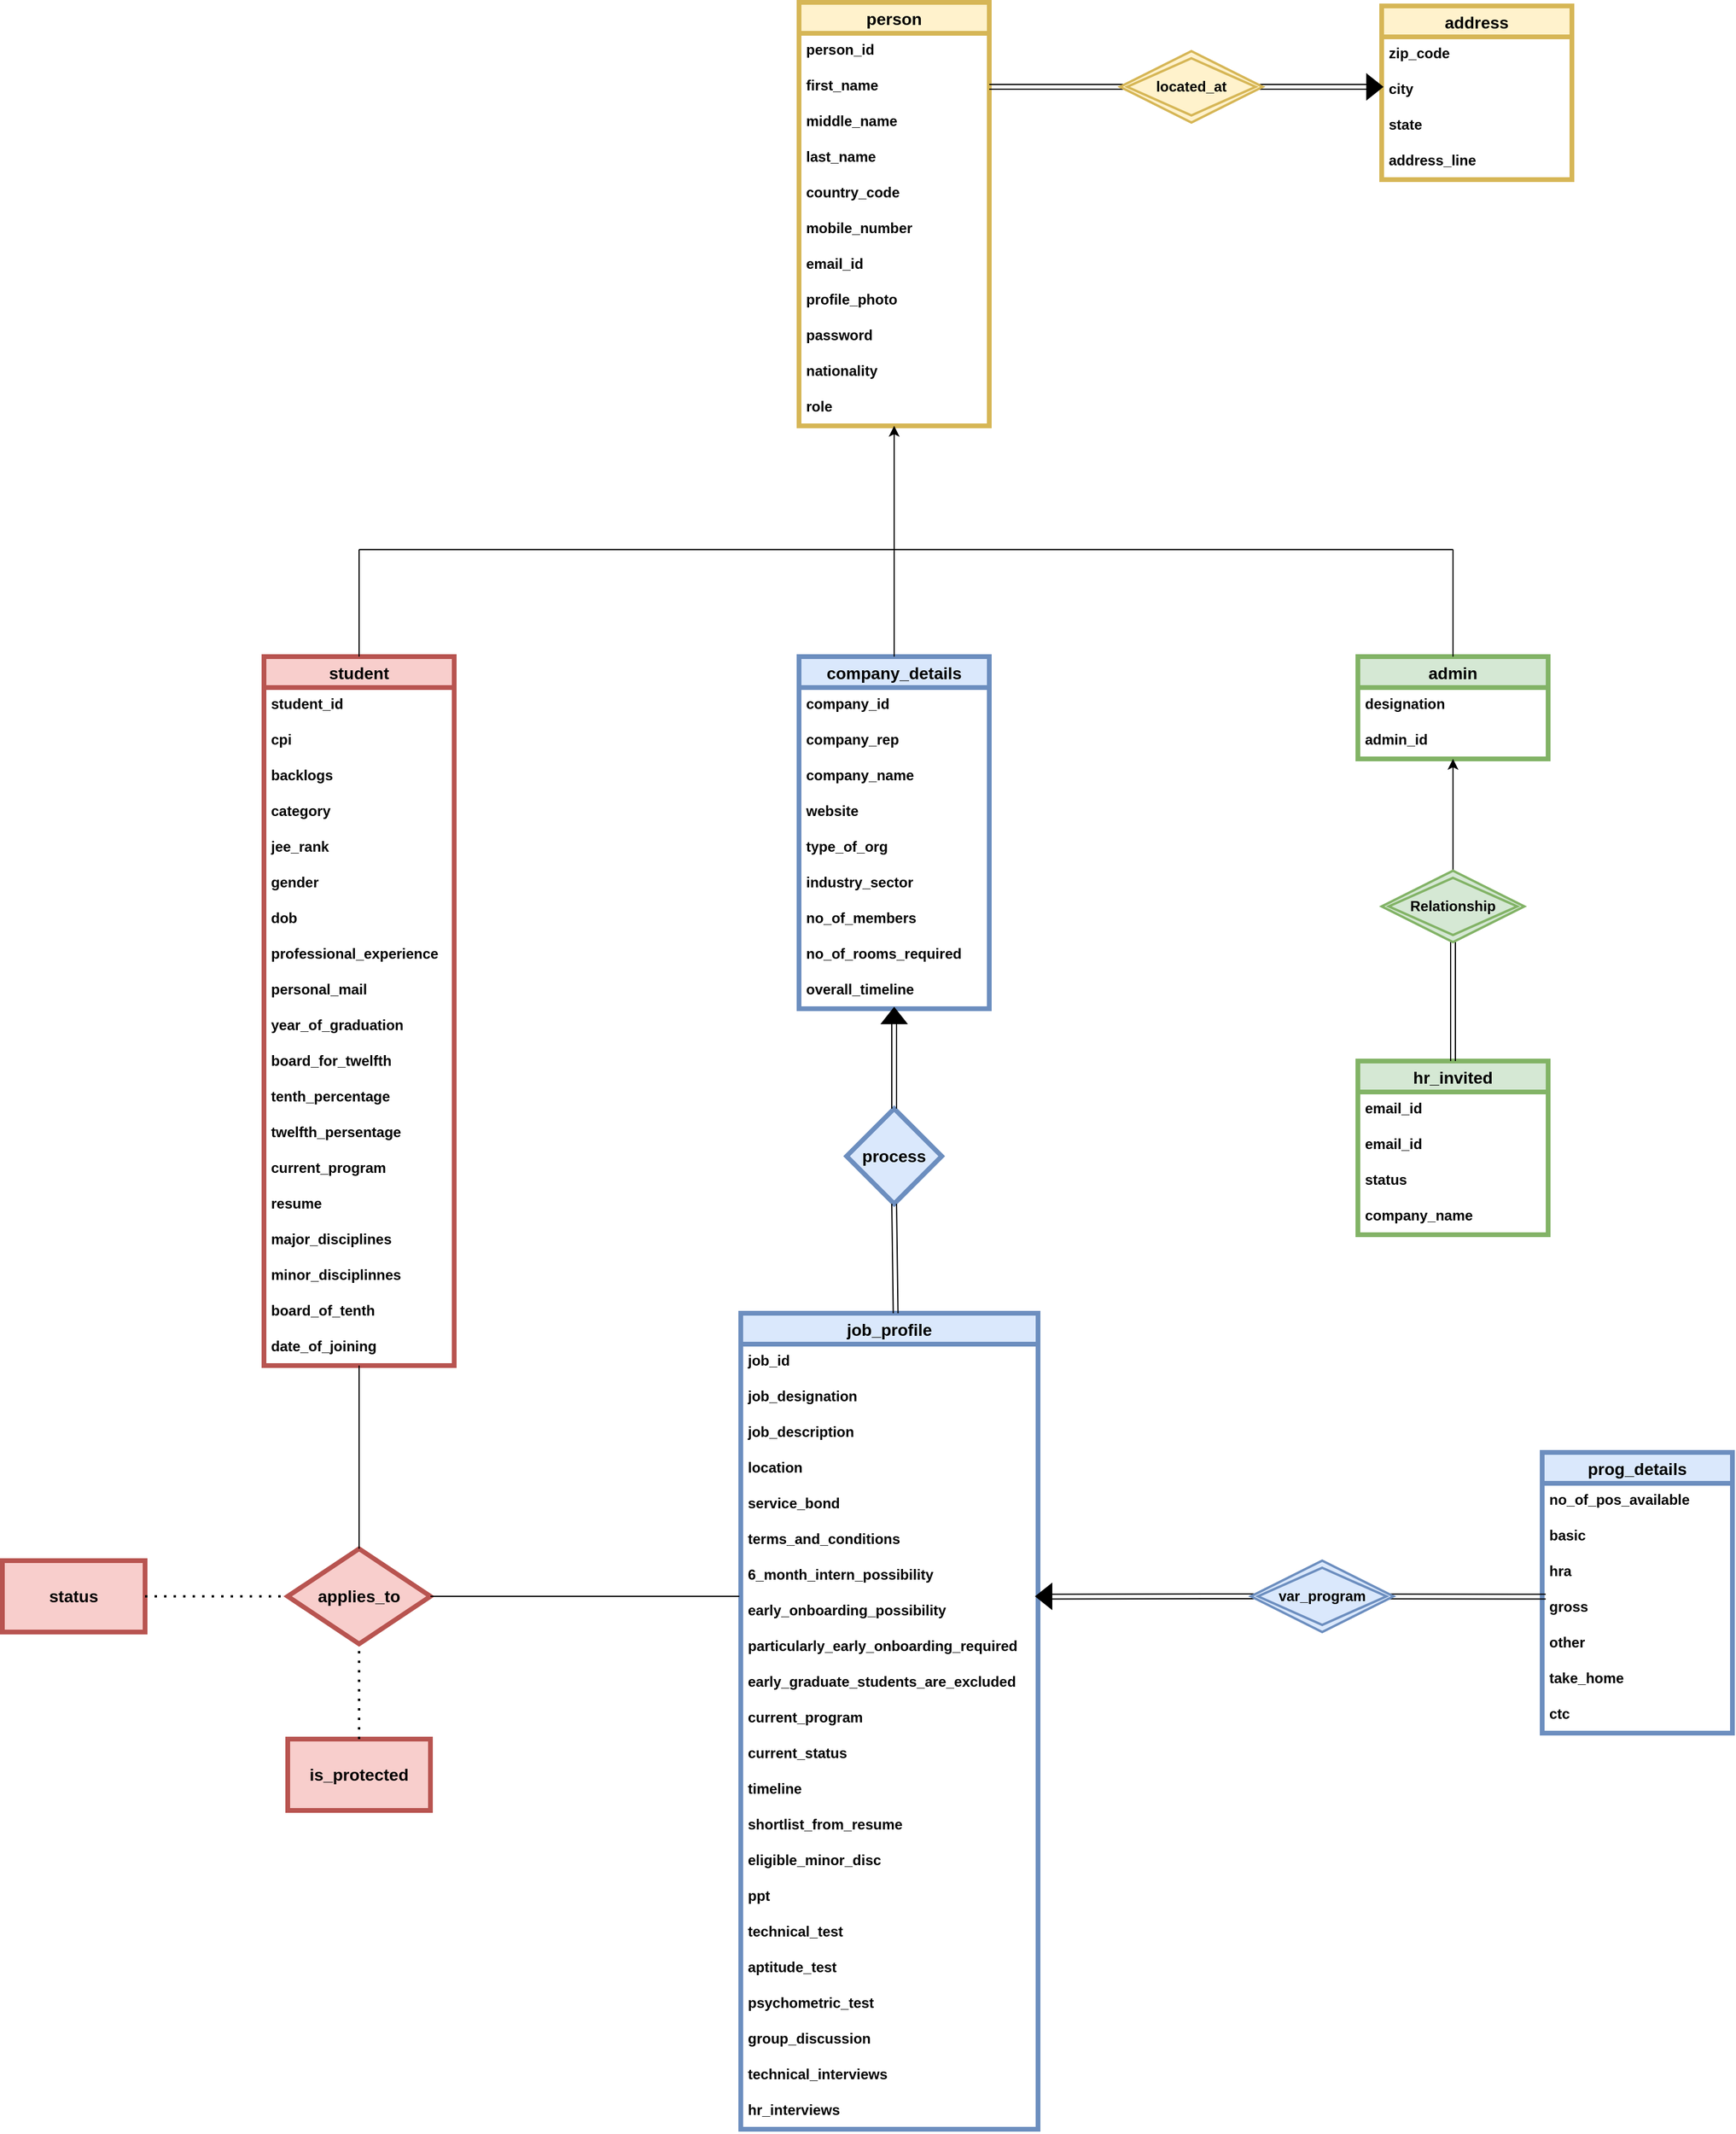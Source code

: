 <mxfile version="20.8.13" type="github">
  <diagram name="Page-1" id="ErMQx3ynQLDzi9Iqxh45">
    <mxGraphModel dx="1050" dy="541" grid="1" gridSize="10" guides="1" tooltips="1" connect="1" arrows="1" fold="1" page="1" pageScale="1" pageWidth="1700" pageHeight="1100" background="#ffffff" math="0" shadow="0">
      <root>
        <mxCell id="0" />
        <mxCell id="1" parent="0" />
        <mxCell id="yVTUAOqbUdBhxPRr4Zg2-1" value="person" style="swimlane;fontStyle=1;childLayout=stackLayout;horizontal=1;startSize=26;horizontalStack=0;resizeParent=1;resizeParentMax=0;resizeLast=0;collapsible=1;marginBottom=0;align=center;fontSize=14;fillColor=#fff2cc;strokeColor=#d6b656;strokeWidth=4;" parent="1" vertex="1">
          <mxGeometry x="700" y="60" width="160" height="356" as="geometry" />
        </mxCell>
        <mxCell id="yVTUAOqbUdBhxPRr4Zg2-3" value="person_id" style="text;strokeColor=none;fillColor=none;spacingLeft=4;spacingRight=4;overflow=hidden;rotatable=0;points=[[0,0.5],[1,0.5]];portConstraint=eastwest;fontSize=12;fontStyle=1" parent="yVTUAOqbUdBhxPRr4Zg2-1" vertex="1">
          <mxGeometry y="26" width="160" height="30" as="geometry" />
        </mxCell>
        <mxCell id="yVTUAOqbUdBhxPRr4Zg2-4" value="first_name" style="text;strokeColor=none;fillColor=none;spacingLeft=4;spacingRight=4;overflow=hidden;rotatable=0;points=[[0,0.5],[1,0.5]];portConstraint=eastwest;fontSize=12;strokeWidth=1;fontStyle=1" parent="yVTUAOqbUdBhxPRr4Zg2-1" vertex="1">
          <mxGeometry y="56" width="160" height="30" as="geometry" />
        </mxCell>
        <mxCell id="yVTUAOqbUdBhxPRr4Zg2-7" value="middle_name&#xa;" style="text;strokeColor=none;fillColor=none;spacingLeft=4;spacingRight=4;overflow=hidden;rotatable=0;points=[[0,0.5],[1,0.5]];portConstraint=eastwest;fontSize=12;strokeWidth=1;fontStyle=1" parent="yVTUAOqbUdBhxPRr4Zg2-1" vertex="1">
          <mxGeometry y="86" width="160" height="30" as="geometry" />
        </mxCell>
        <mxCell id="yVTUAOqbUdBhxPRr4Zg2-8" value="last_name" style="text;strokeColor=none;fillColor=none;spacingLeft=4;spacingRight=4;overflow=hidden;rotatable=0;points=[[0,0.5],[1,0.5]];portConstraint=eastwest;fontSize=12;strokeWidth=1;fontStyle=1" parent="yVTUAOqbUdBhxPRr4Zg2-1" vertex="1">
          <mxGeometry y="116" width="160" height="30" as="geometry" />
        </mxCell>
        <mxCell id="yVTUAOqbUdBhxPRr4Zg2-9" value="country_code" style="text;strokeColor=none;fillColor=none;spacingLeft=4;spacingRight=4;overflow=hidden;rotatable=0;points=[[0,0.5],[1,0.5]];portConstraint=eastwest;fontSize=12;strokeWidth=1;fontStyle=1" parent="yVTUAOqbUdBhxPRr4Zg2-1" vertex="1">
          <mxGeometry y="146" width="160" height="30" as="geometry" />
        </mxCell>
        <mxCell id="yVTUAOqbUdBhxPRr4Zg2-10" value="mobile_number" style="text;strokeColor=none;fillColor=none;spacingLeft=4;spacingRight=4;overflow=hidden;rotatable=0;points=[[0,0.5],[1,0.5]];portConstraint=eastwest;fontSize=12;strokeWidth=1;fontStyle=1" parent="yVTUAOqbUdBhxPRr4Zg2-1" vertex="1">
          <mxGeometry y="176" width="160" height="30" as="geometry" />
        </mxCell>
        <mxCell id="yVTUAOqbUdBhxPRr4Zg2-11" value="email_id" style="text;strokeColor=none;fillColor=none;spacingLeft=4;spacingRight=4;overflow=hidden;rotatable=0;points=[[0,0.5],[1,0.5]];portConstraint=eastwest;fontSize=12;strokeWidth=1;fontStyle=1" parent="yVTUAOqbUdBhxPRr4Zg2-1" vertex="1">
          <mxGeometry y="206" width="160" height="30" as="geometry" />
        </mxCell>
        <mxCell id="yVTUAOqbUdBhxPRr4Zg2-12" value="profile_photo" style="text;strokeColor=none;fillColor=none;spacingLeft=4;spacingRight=4;overflow=hidden;rotatable=0;points=[[0,0.5],[1,0.5]];portConstraint=eastwest;fontSize=12;strokeWidth=1;fontStyle=1" parent="yVTUAOqbUdBhxPRr4Zg2-1" vertex="1">
          <mxGeometry y="236" width="160" height="30" as="geometry" />
        </mxCell>
        <mxCell id="yVTUAOqbUdBhxPRr4Zg2-14" value="password" style="text;strokeColor=none;fillColor=none;spacingLeft=4;spacingRight=4;overflow=hidden;rotatable=0;points=[[0,0.5],[1,0.5]];portConstraint=eastwest;fontSize=12;strokeWidth=1;fontStyle=1" parent="yVTUAOqbUdBhxPRr4Zg2-1" vertex="1">
          <mxGeometry y="266" width="160" height="30" as="geometry" />
        </mxCell>
        <mxCell id="yVTUAOqbUdBhxPRr4Zg2-15" value="nationality" style="text;strokeColor=none;fillColor=none;spacingLeft=4;spacingRight=4;overflow=hidden;rotatable=0;points=[[0,0.5],[1,0.5]];portConstraint=eastwest;fontSize=12;strokeWidth=1;fontStyle=1" parent="yVTUAOqbUdBhxPRr4Zg2-1" vertex="1">
          <mxGeometry y="296" width="160" height="30" as="geometry" />
        </mxCell>
        <mxCell id="yVTUAOqbUdBhxPRr4Zg2-117" value="role" style="text;strokeColor=none;fillColor=none;spacingLeft=4;spacingRight=4;overflow=hidden;rotatable=0;points=[[0,0.5],[1,0.5]];portConstraint=eastwest;fontSize=12;strokeWidth=1;fontStyle=1" parent="yVTUAOqbUdBhxPRr4Zg2-1" vertex="1">
          <mxGeometry y="326" width="160" height="30" as="geometry" />
        </mxCell>
        <mxCell id="yVTUAOqbUdBhxPRr4Zg2-18" value="address" style="swimlane;fontStyle=1;childLayout=stackLayout;horizontal=1;startSize=26;horizontalStack=0;resizeParent=1;resizeParentMax=0;resizeLast=0;collapsible=1;marginBottom=0;align=center;fontSize=14;strokeWidth=4;fillColor=#fff2cc;strokeColor=#d6b656;" parent="1" vertex="1">
          <mxGeometry x="1190" y="63" width="160" height="146" as="geometry" />
        </mxCell>
        <mxCell id="yVTUAOqbUdBhxPRr4Zg2-19" value="zip_code" style="text;strokeColor=none;fillColor=none;spacingLeft=4;spacingRight=4;overflow=hidden;rotatable=0;points=[[0,0.5],[1,0.5]];portConstraint=eastwest;fontSize=12;fontStyle=1" parent="yVTUAOqbUdBhxPRr4Zg2-18" vertex="1">
          <mxGeometry y="26" width="160" height="30" as="geometry" />
        </mxCell>
        <mxCell id="yVTUAOqbUdBhxPRr4Zg2-20" value="city" style="text;strokeColor=none;fillColor=none;spacingLeft=4;spacingRight=4;overflow=hidden;rotatable=0;points=[[0,0.5],[1,0.5]];portConstraint=eastwest;fontSize=12;fontStyle=1" parent="yVTUAOqbUdBhxPRr4Zg2-18" vertex="1">
          <mxGeometry y="56" width="160" height="30" as="geometry" />
        </mxCell>
        <mxCell id="yVTUAOqbUdBhxPRr4Zg2-21" value="state " style="text;strokeColor=none;fillColor=none;spacingLeft=4;spacingRight=4;overflow=hidden;rotatable=0;points=[[0,0.5],[1,0.5]];portConstraint=eastwest;fontSize=12;fontStyle=1" parent="yVTUAOqbUdBhxPRr4Zg2-18" vertex="1">
          <mxGeometry y="86" width="160" height="30" as="geometry" />
        </mxCell>
        <mxCell id="yVTUAOqbUdBhxPRr4Zg2-22" value="address_line" style="text;strokeColor=none;fillColor=none;spacingLeft=4;spacingRight=4;overflow=hidden;rotatable=0;points=[[0,0.5],[1,0.5]];portConstraint=eastwest;fontSize=12;fontStyle=1" parent="yVTUAOqbUdBhxPRr4Zg2-18" vertex="1">
          <mxGeometry y="116" width="160" height="30" as="geometry" />
        </mxCell>
        <mxCell id="yVTUAOqbUdBhxPRr4Zg2-23" value="student" style="swimlane;fontStyle=1;childLayout=stackLayout;horizontal=1;startSize=26;horizontalStack=0;resizeParent=1;resizeParentMax=0;resizeLast=0;collapsible=1;marginBottom=0;align=center;fontSize=14;strokeWidth=4;fillColor=#f8cecc;strokeColor=#b85450;" parent="1" vertex="1">
          <mxGeometry x="250" y="610" width="160" height="596" as="geometry" />
        </mxCell>
        <mxCell id="yVTUAOqbUdBhxPRr4Zg2-24" value="student_id" style="text;strokeColor=none;fillColor=none;spacingLeft=4;spacingRight=4;overflow=hidden;rotatable=0;points=[[0,0.5],[1,0.5]];portConstraint=eastwest;fontSize=12;fontStyle=1" parent="yVTUAOqbUdBhxPRr4Zg2-23" vertex="1">
          <mxGeometry y="26" width="160" height="30" as="geometry" />
        </mxCell>
        <mxCell id="yVTUAOqbUdBhxPRr4Zg2-116" value="cpi" style="text;strokeColor=none;fillColor=none;spacingLeft=4;spacingRight=4;overflow=hidden;rotatable=0;points=[[0,0.5],[1,0.5]];portConstraint=eastwest;fontSize=12;fontStyle=1" parent="yVTUAOqbUdBhxPRr4Zg2-23" vertex="1">
          <mxGeometry y="56" width="160" height="30" as="geometry" />
        </mxCell>
        <mxCell id="yVTUAOqbUdBhxPRr4Zg2-25" value="backlogs" style="text;strokeColor=none;fillColor=none;spacingLeft=4;spacingRight=4;overflow=hidden;rotatable=0;points=[[0,0.5],[1,0.5]];portConstraint=eastwest;fontSize=12;fontStyle=1" parent="yVTUAOqbUdBhxPRr4Zg2-23" vertex="1">
          <mxGeometry y="86" width="160" height="30" as="geometry" />
        </mxCell>
        <mxCell id="yVTUAOqbUdBhxPRr4Zg2-26" value="category" style="text;strokeColor=none;fillColor=none;spacingLeft=4;spacingRight=4;overflow=hidden;rotatable=0;points=[[0,0.5],[1,0.5]];portConstraint=eastwest;fontSize=12;fontStyle=1" parent="yVTUAOqbUdBhxPRr4Zg2-23" vertex="1">
          <mxGeometry y="116" width="160" height="30" as="geometry" />
        </mxCell>
        <mxCell id="yVTUAOqbUdBhxPRr4Zg2-27" value="jee_rank" style="text;strokeColor=none;fillColor=none;spacingLeft=4;spacingRight=4;overflow=hidden;rotatable=0;points=[[0,0.5],[1,0.5]];portConstraint=eastwest;fontSize=12;fontStyle=1" parent="yVTUAOqbUdBhxPRr4Zg2-23" vertex="1">
          <mxGeometry y="146" width="160" height="30" as="geometry" />
        </mxCell>
        <mxCell id="yVTUAOqbUdBhxPRr4Zg2-28" value="gender" style="text;strokeColor=none;fillColor=none;spacingLeft=4;spacingRight=4;overflow=hidden;rotatable=0;points=[[0,0.5],[1,0.5]];portConstraint=eastwest;fontSize=12;fontStyle=1" parent="yVTUAOqbUdBhxPRr4Zg2-23" vertex="1">
          <mxGeometry y="176" width="160" height="30" as="geometry" />
        </mxCell>
        <mxCell id="yVTUAOqbUdBhxPRr4Zg2-29" value="dob" style="text;strokeColor=none;fillColor=none;spacingLeft=4;spacingRight=4;overflow=hidden;rotatable=0;points=[[0,0.5],[1,0.5]];portConstraint=eastwest;fontSize=12;fontStyle=1" parent="yVTUAOqbUdBhxPRr4Zg2-23" vertex="1">
          <mxGeometry y="206" width="160" height="30" as="geometry" />
        </mxCell>
        <mxCell id="yVTUAOqbUdBhxPRr4Zg2-30" value="professional_experience " style="text;strokeColor=none;fillColor=none;spacingLeft=4;spacingRight=4;overflow=hidden;rotatable=0;points=[[0,0.5],[1,0.5]];portConstraint=eastwest;fontSize=12;fontStyle=1" parent="yVTUAOqbUdBhxPRr4Zg2-23" vertex="1">
          <mxGeometry y="236" width="160" height="30" as="geometry" />
        </mxCell>
        <mxCell id="yVTUAOqbUdBhxPRr4Zg2-31" value="personal_mail" style="text;strokeColor=none;fillColor=none;spacingLeft=4;spacingRight=4;overflow=hidden;rotatable=0;points=[[0,0.5],[1,0.5]];portConstraint=eastwest;fontSize=12;fontStyle=1" parent="yVTUAOqbUdBhxPRr4Zg2-23" vertex="1">
          <mxGeometry y="266" width="160" height="30" as="geometry" />
        </mxCell>
        <mxCell id="yVTUAOqbUdBhxPRr4Zg2-32" value="year_of_graduation" style="text;strokeColor=none;fillColor=none;spacingLeft=4;spacingRight=4;overflow=hidden;rotatable=0;points=[[0,0.5],[1,0.5]];portConstraint=eastwest;fontSize=12;fontStyle=1" parent="yVTUAOqbUdBhxPRr4Zg2-23" vertex="1">
          <mxGeometry y="296" width="160" height="30" as="geometry" />
        </mxCell>
        <mxCell id="yVTUAOqbUdBhxPRr4Zg2-33" value="board_for_twelfth" style="text;strokeColor=none;fillColor=none;spacingLeft=4;spacingRight=4;overflow=hidden;rotatable=0;points=[[0,0.5],[1,0.5]];portConstraint=eastwest;fontSize=12;fontStyle=1" parent="yVTUAOqbUdBhxPRr4Zg2-23" vertex="1">
          <mxGeometry y="326" width="160" height="30" as="geometry" />
        </mxCell>
        <mxCell id="yVTUAOqbUdBhxPRr4Zg2-34" value="tenth_percentage" style="text;strokeColor=none;fillColor=none;spacingLeft=4;spacingRight=4;overflow=hidden;rotatable=0;points=[[0,0.5],[1,0.5]];portConstraint=eastwest;fontSize=12;fontStyle=1" parent="yVTUAOqbUdBhxPRr4Zg2-23" vertex="1">
          <mxGeometry y="356" width="160" height="30" as="geometry" />
        </mxCell>
        <mxCell id="yVTUAOqbUdBhxPRr4Zg2-35" value="twelfth_persentage" style="text;strokeColor=none;fillColor=none;spacingLeft=4;spacingRight=4;overflow=hidden;rotatable=0;points=[[0,0.5],[1,0.5]];portConstraint=eastwest;fontSize=12;fontStyle=1" parent="yVTUAOqbUdBhxPRr4Zg2-23" vertex="1">
          <mxGeometry y="386" width="160" height="30" as="geometry" />
        </mxCell>
        <mxCell id="yVTUAOqbUdBhxPRr4Zg2-36" value="current_program" style="text;strokeColor=none;fillColor=none;spacingLeft=4;spacingRight=4;overflow=hidden;rotatable=0;points=[[0,0.5],[1,0.5]];portConstraint=eastwest;fontSize=12;fontStyle=1" parent="yVTUAOqbUdBhxPRr4Zg2-23" vertex="1">
          <mxGeometry y="416" width="160" height="30" as="geometry" />
        </mxCell>
        <mxCell id="yVTUAOqbUdBhxPRr4Zg2-37" value="resume" style="text;strokeColor=none;fillColor=none;spacingLeft=4;spacingRight=4;overflow=hidden;rotatable=0;points=[[0,0.5],[1,0.5]];portConstraint=eastwest;fontSize=12;fontStyle=1" parent="yVTUAOqbUdBhxPRr4Zg2-23" vertex="1">
          <mxGeometry y="446" width="160" height="30" as="geometry" />
        </mxCell>
        <mxCell id="yVTUAOqbUdBhxPRr4Zg2-38" value="major_disciplines " style="text;strokeColor=none;fillColor=none;spacingLeft=4;spacingRight=4;overflow=hidden;rotatable=0;points=[[0,0.5],[1,0.5]];portConstraint=eastwest;fontSize=12;fontStyle=1" parent="yVTUAOqbUdBhxPRr4Zg2-23" vertex="1">
          <mxGeometry y="476" width="160" height="30" as="geometry" />
        </mxCell>
        <mxCell id="yVTUAOqbUdBhxPRr4Zg2-39" value="minor_disciplinnes " style="text;strokeColor=none;fillColor=none;spacingLeft=4;spacingRight=4;overflow=hidden;rotatable=0;points=[[0,0.5],[1,0.5]];portConstraint=eastwest;fontSize=12;fontStyle=1" parent="yVTUAOqbUdBhxPRr4Zg2-23" vertex="1">
          <mxGeometry y="506" width="160" height="30" as="geometry" />
        </mxCell>
        <mxCell id="yVTUAOqbUdBhxPRr4Zg2-40" value="board_of_tenth" style="text;strokeColor=none;fillColor=none;spacingLeft=4;spacingRight=4;overflow=hidden;rotatable=0;points=[[0,0.5],[1,0.5]];portConstraint=eastwest;fontSize=12;fontStyle=1" parent="yVTUAOqbUdBhxPRr4Zg2-23" vertex="1">
          <mxGeometry y="536" width="160" height="30" as="geometry" />
        </mxCell>
        <mxCell id="yVTUAOqbUdBhxPRr4Zg2-60" value="date_of_joining" style="text;strokeColor=none;fillColor=none;spacingLeft=4;spacingRight=4;overflow=hidden;rotatable=0;points=[[0,0.5],[1,0.5]];portConstraint=eastwest;fontSize=12;fontStyle=1" parent="yVTUAOqbUdBhxPRr4Zg2-23" vertex="1">
          <mxGeometry y="566" width="160" height="30" as="geometry" />
        </mxCell>
        <mxCell id="yVTUAOqbUdBhxPRr4Zg2-61" value="job_profile" style="swimlane;fontStyle=1;childLayout=stackLayout;horizontal=1;startSize=26;horizontalStack=0;resizeParent=1;resizeParentMax=0;resizeLast=0;collapsible=1;marginBottom=0;align=center;fontSize=14;strokeWidth=4;fillColor=#dae8fc;strokeColor=#6c8ebf;" parent="1" vertex="1">
          <mxGeometry x="651" y="1162" width="250" height="686" as="geometry" />
        </mxCell>
        <mxCell id="yVTUAOqbUdBhxPRr4Zg2-62" value="job_id" style="text;strokeColor=none;fillColor=none;spacingLeft=4;spacingRight=4;overflow=hidden;rotatable=0;points=[[0,0.5],[1,0.5]];portConstraint=eastwest;fontSize=12;strokeWidth=2;fontStyle=1" parent="yVTUAOqbUdBhxPRr4Zg2-61" vertex="1">
          <mxGeometry y="26" width="250" height="30" as="geometry" />
        </mxCell>
        <mxCell id="yVTUAOqbUdBhxPRr4Zg2-63" value="job_designation" style="text;strokeColor=none;fillColor=none;spacingLeft=4;spacingRight=4;overflow=hidden;rotatable=0;points=[[0,0.5],[1,0.5]];portConstraint=eastwest;fontSize=12;fontStyle=1" parent="yVTUAOqbUdBhxPRr4Zg2-61" vertex="1">
          <mxGeometry y="56" width="250" height="30" as="geometry" />
        </mxCell>
        <mxCell id="yVTUAOqbUdBhxPRr4Zg2-64" value="job_description" style="text;strokeColor=none;fillColor=none;spacingLeft=4;spacingRight=4;overflow=hidden;rotatable=0;points=[[0,0.5],[1,0.5]];portConstraint=eastwest;fontSize=12;fontStyle=1" parent="yVTUAOqbUdBhxPRr4Zg2-61" vertex="1">
          <mxGeometry y="86" width="250" height="30" as="geometry" />
        </mxCell>
        <mxCell id="yVTUAOqbUdBhxPRr4Zg2-65" value="location" style="text;strokeColor=none;fillColor=none;spacingLeft=4;spacingRight=4;overflow=hidden;rotatable=0;points=[[0,0.5],[1,0.5]];portConstraint=eastwest;fontSize=12;fontStyle=1" parent="yVTUAOqbUdBhxPRr4Zg2-61" vertex="1">
          <mxGeometry y="116" width="250" height="30" as="geometry" />
        </mxCell>
        <mxCell id="yVTUAOqbUdBhxPRr4Zg2-66" value="service_bond" style="text;strokeColor=none;fillColor=none;spacingLeft=4;spacingRight=4;overflow=hidden;rotatable=0;points=[[0,0.5],[1,0.5]];portConstraint=eastwest;fontSize=12;fontStyle=1" parent="yVTUAOqbUdBhxPRr4Zg2-61" vertex="1">
          <mxGeometry y="146" width="250" height="30" as="geometry" />
        </mxCell>
        <mxCell id="yVTUAOqbUdBhxPRr4Zg2-67" value="terms_and_conditions" style="text;strokeColor=none;fillColor=none;spacingLeft=4;spacingRight=4;overflow=hidden;rotatable=0;points=[[0,0.5],[1,0.5]];portConstraint=eastwest;fontSize=12;fontStyle=1" parent="yVTUAOqbUdBhxPRr4Zg2-61" vertex="1">
          <mxGeometry y="176" width="250" height="30" as="geometry" />
        </mxCell>
        <mxCell id="yVTUAOqbUdBhxPRr4Zg2-68" value="6_month_intern_possibility" style="text;strokeColor=none;fillColor=none;spacingLeft=4;spacingRight=4;overflow=hidden;rotatable=0;points=[[0,0.5],[1,0.5]];portConstraint=eastwest;fontSize=12;fontStyle=1" parent="yVTUAOqbUdBhxPRr4Zg2-61" vertex="1">
          <mxGeometry y="206" width="250" height="30" as="geometry" />
        </mxCell>
        <mxCell id="yVTUAOqbUdBhxPRr4Zg2-69" value="early_onboarding_possibility" style="text;strokeColor=none;fillColor=none;spacingLeft=4;spacingRight=4;overflow=hidden;rotatable=0;points=[[0,0.5],[1,0.5]];portConstraint=eastwest;fontSize=12;fontStyle=1" parent="yVTUAOqbUdBhxPRr4Zg2-61" vertex="1">
          <mxGeometry y="236" width="250" height="30" as="geometry" />
        </mxCell>
        <mxCell id="yVTUAOqbUdBhxPRr4Zg2-70" value="particularly_early_onboarding_required" style="text;strokeColor=none;fillColor=none;spacingLeft=4;spacingRight=4;overflow=hidden;rotatable=0;points=[[0,0.5],[1,0.5]];portConstraint=eastwest;fontSize=12;fontStyle=1" parent="yVTUAOqbUdBhxPRr4Zg2-61" vertex="1">
          <mxGeometry y="266" width="250" height="30" as="geometry" />
        </mxCell>
        <mxCell id="yVTUAOqbUdBhxPRr4Zg2-71" value="early_graduate_students_are_excluded" style="text;strokeColor=none;fillColor=none;spacingLeft=4;spacingRight=4;overflow=hidden;rotatable=0;points=[[0,0.5],[1,0.5]];portConstraint=eastwest;fontSize=12;fontStyle=1" parent="yVTUAOqbUdBhxPRr4Zg2-61" vertex="1">
          <mxGeometry y="296" width="250" height="30" as="geometry" />
        </mxCell>
        <mxCell id="yVTUAOqbUdBhxPRr4Zg2-73" value="current_program" style="text;strokeColor=none;fillColor=none;spacingLeft=4;spacingRight=4;overflow=hidden;rotatable=0;points=[[0,0.5],[1,0.5]];portConstraint=eastwest;fontSize=12;fontStyle=1" parent="yVTUAOqbUdBhxPRr4Zg2-61" vertex="1">
          <mxGeometry y="326" width="250" height="30" as="geometry" />
        </mxCell>
        <mxCell id="yVTUAOqbUdBhxPRr4Zg2-74" value="current_status" style="text;strokeColor=none;fillColor=none;spacingLeft=4;spacingRight=4;overflow=hidden;rotatable=0;points=[[0,0.5],[1,0.5]];portConstraint=eastwest;fontSize=12;fontStyle=1" parent="yVTUAOqbUdBhxPRr4Zg2-61" vertex="1">
          <mxGeometry y="356" width="250" height="30" as="geometry" />
        </mxCell>
        <mxCell id="yVTUAOqbUdBhxPRr4Zg2-75" value="timeline" style="text;strokeColor=none;fillColor=none;spacingLeft=4;spacingRight=4;overflow=hidden;rotatable=0;points=[[0,0.5],[1,0.5]];portConstraint=eastwest;fontSize=12;fontStyle=1" parent="yVTUAOqbUdBhxPRr4Zg2-61" vertex="1">
          <mxGeometry y="386" width="250" height="30" as="geometry" />
        </mxCell>
        <mxCell id="yVTUAOqbUdBhxPRr4Zg2-87" value="shortlist_from_resume" style="text;strokeColor=none;fillColor=none;spacingLeft=4;spacingRight=4;overflow=hidden;rotatable=0;points=[[0,0.5],[1,0.5]];portConstraint=eastwest;fontSize=12;fontStyle=1" parent="yVTUAOqbUdBhxPRr4Zg2-61" vertex="1">
          <mxGeometry y="416" width="250" height="30" as="geometry" />
        </mxCell>
        <mxCell id="yVTUAOqbUdBhxPRr4Zg2-76" value="eligible_minor_disc" style="text;strokeColor=none;fillColor=none;spacingLeft=4;spacingRight=4;overflow=hidden;rotatable=0;points=[[0,0.5],[1,0.5]];portConstraint=eastwest;fontSize=12;fontStyle=1" parent="yVTUAOqbUdBhxPRr4Zg2-61" vertex="1">
          <mxGeometry y="446" width="250" height="30" as="geometry" />
        </mxCell>
        <mxCell id="yVTUAOqbUdBhxPRr4Zg2-77" value="ppt" style="text;strokeColor=none;fillColor=none;spacingLeft=4;spacingRight=4;overflow=hidden;rotatable=0;points=[[0,0.5],[1,0.5]];portConstraint=eastwest;fontSize=12;fontStyle=1" parent="yVTUAOqbUdBhxPRr4Zg2-61" vertex="1">
          <mxGeometry y="476" width="250" height="30" as="geometry" />
        </mxCell>
        <mxCell id="yVTUAOqbUdBhxPRr4Zg2-78" value="technical_test" style="text;strokeColor=none;fillColor=none;spacingLeft=4;spacingRight=4;overflow=hidden;rotatable=0;points=[[0,0.5],[1,0.5]];portConstraint=eastwest;fontSize=12;fontStyle=1" parent="yVTUAOqbUdBhxPRr4Zg2-61" vertex="1">
          <mxGeometry y="506" width="250" height="30" as="geometry" />
        </mxCell>
        <mxCell id="yVTUAOqbUdBhxPRr4Zg2-79" value="aptitude_test" style="text;strokeColor=none;fillColor=none;spacingLeft=4;spacingRight=4;overflow=hidden;rotatable=0;points=[[0,0.5],[1,0.5]];portConstraint=eastwest;fontSize=12;fontStyle=1" parent="yVTUAOqbUdBhxPRr4Zg2-61" vertex="1">
          <mxGeometry y="536" width="250" height="30" as="geometry" />
        </mxCell>
        <mxCell id="yVTUAOqbUdBhxPRr4Zg2-80" value="psychometric_test" style="text;strokeColor=none;fillColor=none;spacingLeft=4;spacingRight=4;overflow=hidden;rotatable=0;points=[[0,0.5],[1,0.5]];portConstraint=eastwest;fontSize=12;fontStyle=1" parent="yVTUAOqbUdBhxPRr4Zg2-61" vertex="1">
          <mxGeometry y="566" width="250" height="30" as="geometry" />
        </mxCell>
        <mxCell id="yVTUAOqbUdBhxPRr4Zg2-81" value="group_discussion" style="text;strokeColor=none;fillColor=none;spacingLeft=4;spacingRight=4;overflow=hidden;rotatable=0;points=[[0,0.5],[1,0.5]];portConstraint=eastwest;fontSize=12;fontStyle=1" parent="yVTUAOqbUdBhxPRr4Zg2-61" vertex="1">
          <mxGeometry y="596" width="250" height="30" as="geometry" />
        </mxCell>
        <mxCell id="yVTUAOqbUdBhxPRr4Zg2-82" value="technical_interviews" style="text;strokeColor=none;fillColor=none;spacingLeft=4;spacingRight=4;overflow=hidden;rotatable=0;points=[[0,0.5],[1,0.5]];portConstraint=eastwest;fontSize=12;fontStyle=1" parent="yVTUAOqbUdBhxPRr4Zg2-61" vertex="1">
          <mxGeometry y="626" width="250" height="30" as="geometry" />
        </mxCell>
        <mxCell id="yVTUAOqbUdBhxPRr4Zg2-83" value="hr_interviews" style="text;strokeColor=none;fillColor=none;spacingLeft=4;spacingRight=4;overflow=hidden;rotatable=0;points=[[0,0.5],[1,0.5]];portConstraint=eastwest;fontSize=12;fontStyle=1" parent="yVTUAOqbUdBhxPRr4Zg2-61" vertex="1">
          <mxGeometry y="656" width="250" height="30" as="geometry" />
        </mxCell>
        <mxCell id="yVTUAOqbUdBhxPRr4Zg2-88" value="prog_details" style="swimlane;fontStyle=1;childLayout=stackLayout;horizontal=1;startSize=26;horizontalStack=0;resizeParent=1;resizeParentMax=0;resizeLast=0;collapsible=1;marginBottom=0;align=center;fontSize=14;strokeWidth=4;fillColor=#dae8fc;strokeColor=#6c8ebf;" parent="1" vertex="1">
          <mxGeometry x="1325" y="1279" width="160" height="236" as="geometry" />
        </mxCell>
        <mxCell id="yVTUAOqbUdBhxPRr4Zg2-89" value="no_of_pos_available" style="text;strokeColor=none;fillColor=none;spacingLeft=4;spacingRight=4;overflow=hidden;rotatable=0;points=[[0,0.5],[1,0.5]];portConstraint=eastwest;fontSize=12;fontStyle=1" parent="yVTUAOqbUdBhxPRr4Zg2-88" vertex="1">
          <mxGeometry y="26" width="160" height="30" as="geometry" />
        </mxCell>
        <mxCell id="yVTUAOqbUdBhxPRr4Zg2-90" value="basic" style="text;strokeColor=none;fillColor=none;spacingLeft=4;spacingRight=4;overflow=hidden;rotatable=0;points=[[0,0.5],[1,0.5]];portConstraint=eastwest;fontSize=12;fontStyle=1" parent="yVTUAOqbUdBhxPRr4Zg2-88" vertex="1">
          <mxGeometry y="56" width="160" height="30" as="geometry" />
        </mxCell>
        <mxCell id="yVTUAOqbUdBhxPRr4Zg2-91" value="hra" style="text;strokeColor=none;fillColor=none;spacingLeft=4;spacingRight=4;overflow=hidden;rotatable=0;points=[[0,0.5],[1,0.5]];portConstraint=eastwest;fontSize=12;fontStyle=1" parent="yVTUAOqbUdBhxPRr4Zg2-88" vertex="1">
          <mxGeometry y="86" width="160" height="30" as="geometry" />
        </mxCell>
        <mxCell id="yVTUAOqbUdBhxPRr4Zg2-92" value="gross" style="text;strokeColor=none;fillColor=none;spacingLeft=4;spacingRight=4;overflow=hidden;rotatable=0;points=[[0,0.5],[1,0.5]];portConstraint=eastwest;fontSize=12;fontStyle=1" parent="yVTUAOqbUdBhxPRr4Zg2-88" vertex="1">
          <mxGeometry y="116" width="160" height="30" as="geometry" />
        </mxCell>
        <mxCell id="yVTUAOqbUdBhxPRr4Zg2-93" value="other" style="text;strokeColor=none;fillColor=none;spacingLeft=4;spacingRight=4;overflow=hidden;rotatable=0;points=[[0,0.5],[1,0.5]];portConstraint=eastwest;fontSize=12;fontStyle=1" parent="yVTUAOqbUdBhxPRr4Zg2-88" vertex="1">
          <mxGeometry y="146" width="160" height="30" as="geometry" />
        </mxCell>
        <mxCell id="yVTUAOqbUdBhxPRr4Zg2-94" value="take_home" style="text;strokeColor=none;fillColor=none;spacingLeft=4;spacingRight=4;overflow=hidden;rotatable=0;points=[[0,0.5],[1,0.5]];portConstraint=eastwest;fontSize=12;fontStyle=1" parent="yVTUAOqbUdBhxPRr4Zg2-88" vertex="1">
          <mxGeometry y="176" width="160" height="30" as="geometry" />
        </mxCell>
        <mxCell id="yVTUAOqbUdBhxPRr4Zg2-95" value="ctc" style="text;strokeColor=none;fillColor=none;spacingLeft=4;spacingRight=4;overflow=hidden;rotatable=0;points=[[0,0.5],[1,0.5]];portConstraint=eastwest;fontSize=12;fontStyle=1" parent="yVTUAOqbUdBhxPRr4Zg2-88" vertex="1">
          <mxGeometry y="206" width="160" height="30" as="geometry" />
        </mxCell>
        <mxCell id="yVTUAOqbUdBhxPRr4Zg2-97" value="admin" style="swimlane;fontStyle=1;childLayout=stackLayout;horizontal=1;startSize=26;horizontalStack=0;resizeParent=1;resizeParentMax=0;resizeLast=0;collapsible=1;marginBottom=0;align=center;fontSize=14;strokeWidth=4;fillColor=#d5e8d4;strokeColor=#82b366;" parent="1" vertex="1">
          <mxGeometry x="1170" y="610" width="160" height="86" as="geometry" />
        </mxCell>
        <mxCell id="yVTUAOqbUdBhxPRr4Zg2-98" value="designation" style="text;strokeColor=none;fillColor=none;spacingLeft=4;spacingRight=4;overflow=hidden;rotatable=0;points=[[0,0.5],[1,0.5]];portConstraint=eastwest;fontSize=12;fontStyle=1" parent="yVTUAOqbUdBhxPRr4Zg2-97" vertex="1">
          <mxGeometry y="26" width="160" height="30" as="geometry" />
        </mxCell>
        <mxCell id="yVTUAOqbUdBhxPRr4Zg2-114" value="admin_id" style="text;strokeColor=none;fillColor=none;spacingLeft=4;spacingRight=4;overflow=hidden;rotatable=0;points=[[0,0.5],[1,0.5]];portConstraint=eastwest;fontSize=12;fontStyle=1" parent="yVTUAOqbUdBhxPRr4Zg2-97" vertex="1">
          <mxGeometry y="56" width="160" height="30" as="geometry" />
        </mxCell>
        <mxCell id="yVTUAOqbUdBhxPRr4Zg2-101" value="hr_invited" style="swimlane;fontStyle=1;childLayout=stackLayout;horizontal=1;startSize=26;horizontalStack=0;resizeParent=1;resizeParentMax=0;resizeLast=0;collapsible=1;marginBottom=0;align=center;fontSize=14;strokeWidth=4;fillColor=#d5e8d4;strokeColor=#82b366;" parent="1" vertex="1">
          <mxGeometry x="1170" y="950" width="160" height="146" as="geometry" />
        </mxCell>
        <mxCell id="yVTUAOqbUdBhxPRr4Zg2-113" value="email_id" style="text;strokeColor=none;fillColor=none;spacingLeft=4;spacingRight=4;overflow=hidden;rotatable=0;points=[[0,0.5],[1,0.5]];portConstraint=eastwest;fontSize=12;fontStyle=1" parent="yVTUAOqbUdBhxPRr4Zg2-101" vertex="1">
          <mxGeometry y="26" width="160" height="30" as="geometry" />
        </mxCell>
        <mxCell id="yVTUAOqbUdBhxPRr4Zg2-102" value="email_id" style="text;strokeColor=none;fillColor=none;spacingLeft=4;spacingRight=4;overflow=hidden;rotatable=0;points=[[0,0.5],[1,0.5]];portConstraint=eastwest;fontSize=12;fontStyle=1" parent="yVTUAOqbUdBhxPRr4Zg2-101" vertex="1">
          <mxGeometry y="56" width="160" height="30" as="geometry" />
        </mxCell>
        <mxCell id="yVTUAOqbUdBhxPRr4Zg2-103" value="status" style="text;strokeColor=none;fillColor=none;spacingLeft=4;spacingRight=4;overflow=hidden;rotatable=0;points=[[0,0.5],[1,0.5]];portConstraint=eastwest;fontSize=12;fontStyle=1" parent="yVTUAOqbUdBhxPRr4Zg2-101" vertex="1">
          <mxGeometry y="86" width="160" height="30" as="geometry" />
        </mxCell>
        <mxCell id="yVTUAOqbUdBhxPRr4Zg2-104" value="company_name" style="text;strokeColor=none;fillColor=none;spacingLeft=4;spacingRight=4;overflow=hidden;rotatable=0;points=[[0,0.5],[1,0.5]];portConstraint=eastwest;fontSize=12;fontStyle=1" parent="yVTUAOqbUdBhxPRr4Zg2-101" vertex="1">
          <mxGeometry y="116" width="160" height="30" as="geometry" />
        </mxCell>
        <mxCell id="yVTUAOqbUdBhxPRr4Zg2-105" value="company_details" style="swimlane;fontStyle=1;childLayout=stackLayout;horizontal=1;startSize=26;horizontalStack=0;resizeParent=1;resizeParentMax=0;resizeLast=0;collapsible=1;marginBottom=0;align=center;fontSize=14;strokeWidth=4;fillColor=#dae8fc;strokeColor=#6c8ebf;" parent="1" vertex="1">
          <mxGeometry x="700" y="610" width="160" height="296" as="geometry" />
        </mxCell>
        <mxCell id="yVTUAOqbUdBhxPRr4Zg2-106" value="company_id" style="text;strokeColor=none;fillColor=none;spacingLeft=4;spacingRight=4;overflow=hidden;rotatable=0;points=[[0,0.5],[1,0.5]];portConstraint=eastwest;fontSize=12;fontStyle=1" parent="yVTUAOqbUdBhxPRr4Zg2-105" vertex="1">
          <mxGeometry y="26" width="160" height="30" as="geometry" />
        </mxCell>
        <mxCell id="Y-0x0eViZNTuThx88ply-21" value="company_rep" style="text;strokeColor=none;fillColor=none;spacingLeft=4;spacingRight=4;overflow=hidden;rotatable=0;points=[[0,0.5],[1,0.5]];portConstraint=eastwest;fontSize=12;fontStyle=1" vertex="1" parent="yVTUAOqbUdBhxPRr4Zg2-105">
          <mxGeometry y="56" width="160" height="30" as="geometry" />
        </mxCell>
        <mxCell id="yVTUAOqbUdBhxPRr4Zg2-115" value="company_name" style="text;strokeColor=none;fillColor=none;spacingLeft=4;spacingRight=4;overflow=hidden;rotatable=0;points=[[0,0.5],[1,0.5]];portConstraint=eastwest;fontSize=12;fontStyle=1" parent="yVTUAOqbUdBhxPRr4Zg2-105" vertex="1">
          <mxGeometry y="86" width="160" height="30" as="geometry" />
        </mxCell>
        <mxCell id="yVTUAOqbUdBhxPRr4Zg2-107" value="website" style="text;strokeColor=none;fillColor=none;spacingLeft=4;spacingRight=4;overflow=hidden;rotatable=0;points=[[0,0.5],[1,0.5]];portConstraint=eastwest;fontSize=12;fontStyle=1" parent="yVTUAOqbUdBhxPRr4Zg2-105" vertex="1">
          <mxGeometry y="116" width="160" height="30" as="geometry" />
        </mxCell>
        <mxCell id="yVTUAOqbUdBhxPRr4Zg2-108" value="type_of_org" style="text;strokeColor=none;fillColor=none;spacingLeft=4;spacingRight=4;overflow=hidden;rotatable=0;points=[[0,0.5],[1,0.5]];portConstraint=eastwest;fontSize=12;fontStyle=1" parent="yVTUAOqbUdBhxPRr4Zg2-105" vertex="1">
          <mxGeometry y="146" width="160" height="30" as="geometry" />
        </mxCell>
        <mxCell id="yVTUAOqbUdBhxPRr4Zg2-109" value="industry_sector" style="text;strokeColor=none;fillColor=none;spacingLeft=4;spacingRight=4;overflow=hidden;rotatable=0;points=[[0,0.5],[1,0.5]];portConstraint=eastwest;fontSize=12;fontStyle=1" parent="yVTUAOqbUdBhxPRr4Zg2-105" vertex="1">
          <mxGeometry y="176" width="160" height="30" as="geometry" />
        </mxCell>
        <mxCell id="yVTUAOqbUdBhxPRr4Zg2-110" value="no_of_members" style="text;strokeColor=none;fillColor=none;spacingLeft=4;spacingRight=4;overflow=hidden;rotatable=0;points=[[0,0.5],[1,0.5]];portConstraint=eastwest;fontSize=12;fontStyle=1" parent="yVTUAOqbUdBhxPRr4Zg2-105" vertex="1">
          <mxGeometry y="206" width="160" height="30" as="geometry" />
        </mxCell>
        <mxCell id="yVTUAOqbUdBhxPRr4Zg2-111" value="no_of_rooms_required" style="text;strokeColor=none;fillColor=none;spacingLeft=4;spacingRight=4;overflow=hidden;rotatable=0;points=[[0,0.5],[1,0.5]];portConstraint=eastwest;fontSize=12;fontStyle=1" parent="yVTUAOqbUdBhxPRr4Zg2-105" vertex="1">
          <mxGeometry y="236" width="160" height="30" as="geometry" />
        </mxCell>
        <mxCell id="yVTUAOqbUdBhxPRr4Zg2-112" value="overall_timeline" style="text;strokeColor=none;fillColor=none;spacingLeft=4;spacingRight=4;overflow=hidden;rotatable=0;points=[[0,0.5],[1,0.5]];portConstraint=eastwest;fontSize=12;fontStyle=1" parent="yVTUAOqbUdBhxPRr4Zg2-105" vertex="1">
          <mxGeometry y="266" width="160" height="30" as="geometry" />
        </mxCell>
        <mxCell id="yVTUAOqbUdBhxPRr4Zg2-123" value="" style="endArrow=none;html=1;rounded=0;fontStyle=1" parent="1" edge="1">
          <mxGeometry width="50" height="50" relative="1" as="geometry">
            <mxPoint x="330" y="520" as="sourcePoint" />
            <mxPoint x="1250" y="520" as="targetPoint" />
          </mxGeometry>
        </mxCell>
        <mxCell id="yVTUAOqbUdBhxPRr4Zg2-127" value="" style="endArrow=none;html=1;rounded=0;fontStyle=1" parent="1" source="yVTUAOqbUdBhxPRr4Zg2-23" edge="1">
          <mxGeometry width="50" height="50" relative="1" as="geometry">
            <mxPoint x="470" y="570" as="sourcePoint" />
            <mxPoint x="330" y="520" as="targetPoint" />
          </mxGeometry>
        </mxCell>
        <mxCell id="yVTUAOqbUdBhxPRr4Zg2-128" value="" style="endArrow=none;html=1;rounded=0;exitX=0.5;exitY=0;exitDx=0;exitDy=0;fontStyle=1" parent="1" source="yVTUAOqbUdBhxPRr4Zg2-105" edge="1">
          <mxGeometry width="50" height="50" relative="1" as="geometry">
            <mxPoint x="920" y="590" as="sourcePoint" />
            <mxPoint x="780" y="520" as="targetPoint" />
          </mxGeometry>
        </mxCell>
        <mxCell id="yVTUAOqbUdBhxPRr4Zg2-129" value="" style="endArrow=none;html=1;rounded=0;exitX=0.5;exitY=0;exitDx=0;exitDy=0;fontStyle=1" parent="1" source="yVTUAOqbUdBhxPRr4Zg2-97" edge="1">
          <mxGeometry width="50" height="50" relative="1" as="geometry">
            <mxPoint x="1250" y="600" as="sourcePoint" />
            <mxPoint x="1250" y="520" as="targetPoint" />
          </mxGeometry>
        </mxCell>
        <mxCell id="yVTUAOqbUdBhxPRr4Zg2-130" value="" style="endArrow=classic;html=1;rounded=0;fontStyle=1" parent="1" target="yVTUAOqbUdBhxPRr4Zg2-117" edge="1">
          <mxGeometry width="50" height="50" relative="1" as="geometry">
            <mxPoint x="780" y="520" as="sourcePoint" />
            <mxPoint x="800" y="510" as="targetPoint" />
          </mxGeometry>
        </mxCell>
        <mxCell id="yVTUAOqbUdBhxPRr4Zg2-131" value="applies_to" style="rhombus;whiteSpace=wrap;html=1;strokeWidth=4;fillColor=#f8cecc;strokeColor=#b85450;fontSize=14;fontStyle=1;startSize=26;" parent="1" vertex="1">
          <mxGeometry x="270" y="1360" width="120" height="80" as="geometry" />
        </mxCell>
        <mxCell id="yVTUAOqbUdBhxPRr4Zg2-132" value="" style="endArrow=none;html=1;rounded=0;exitX=0.5;exitY=0;exitDx=0;exitDy=0;fontStyle=1" parent="1" source="yVTUAOqbUdBhxPRr4Zg2-131" target="yVTUAOqbUdBhxPRr4Zg2-60" edge="1">
          <mxGeometry width="50" height="50" relative="1" as="geometry">
            <mxPoint x="720" y="1130" as="sourcePoint" />
            <mxPoint x="320" y="1240" as="targetPoint" />
          </mxGeometry>
        </mxCell>
        <mxCell id="yVTUAOqbUdBhxPRr4Zg2-133" value="" style="endArrow=none;html=1;rounded=0;entryX=0.007;entryY=0.067;entryDx=0;entryDy=0;entryPerimeter=0;fontStyle=1;" parent="1" edge="1">
          <mxGeometry width="50" height="50" relative="1" as="geometry">
            <mxPoint x="390" y="1400" as="sourcePoint" />
            <mxPoint x="649.75" y="1400.01" as="targetPoint" />
          </mxGeometry>
        </mxCell>
        <mxCell id="yVTUAOqbUdBhxPRr4Zg2-134" value="status" style="rounded=0;whiteSpace=wrap;html=1;strokeWidth=4;fillColor=#f8cecc;strokeColor=#b85450;fontSize=14;fontStyle=1;startSize=26;" parent="1" vertex="1">
          <mxGeometry x="30" y="1370" width="120" height="60" as="geometry" />
        </mxCell>
        <mxCell id="yVTUAOqbUdBhxPRr4Zg2-135" value="" style="endArrow=none;dashed=1;html=1;dashPattern=1 3;strokeWidth=2;rounded=0;exitX=1;exitY=0.5;exitDx=0;exitDy=0;entryX=0;entryY=0.5;entryDx=0;entryDy=0;fontStyle=1" parent="1" source="yVTUAOqbUdBhxPRr4Zg2-134" target="yVTUAOqbUdBhxPRr4Zg2-131" edge="1">
          <mxGeometry width="50" height="50" relative="1" as="geometry">
            <mxPoint x="240" y="1320" as="sourcePoint" />
            <mxPoint x="290" y="1270" as="targetPoint" />
          </mxGeometry>
        </mxCell>
        <mxCell id="yVTUAOqbUdBhxPRr4Zg2-136" value="is_protected" style="rounded=0;whiteSpace=wrap;html=1;strokeWidth=4;fillColor=#f8cecc;strokeColor=#b85450;fontSize=14;fontStyle=1;startSize=26;" parent="1" vertex="1">
          <mxGeometry x="270" y="1520" width="120" height="60" as="geometry" />
        </mxCell>
        <mxCell id="yVTUAOqbUdBhxPRr4Zg2-137" value="" style="endArrow=none;dashed=1;html=1;dashPattern=1 3;strokeWidth=2;rounded=0;entryX=0.5;entryY=1;entryDx=0;entryDy=0;exitX=0.5;exitY=0;exitDx=0;exitDy=0;fontStyle=1" parent="1" source="yVTUAOqbUdBhxPRr4Zg2-136" target="yVTUAOqbUdBhxPRr4Zg2-131" edge="1">
          <mxGeometry width="50" height="50" relative="1" as="geometry">
            <mxPoint x="240" y="1510" as="sourcePoint" />
            <mxPoint x="290" y="1460" as="targetPoint" />
          </mxGeometry>
        </mxCell>
        <mxCell id="yVTUAOqbUdBhxPRr4Zg2-138" value="process" style="rhombus;whiteSpace=wrap;html=1;strokeWidth=4;fillColor=#dae8fc;strokeColor=#6c8ebf;fontSize=14;fontStyle=1;startSize=26;" parent="1" vertex="1">
          <mxGeometry x="740" y="990" width="80" height="80" as="geometry" />
        </mxCell>
        <mxCell id="yVTUAOqbUdBhxPRr4Zg2-139" value="" style="endArrow=classic;html=1;rounded=0;exitX=0.5;exitY=0;exitDx=0;exitDy=0;fontStyle=1;shape=link;entryX=0;entryY=0.5;entryDx=0;entryDy=0;" parent="1" source="yVTUAOqbUdBhxPRr4Zg2-138" target="Y-0x0eViZNTuThx88ply-18" edge="1">
          <mxGeometry width="50" height="50" relative="1" as="geometry">
            <mxPoint x="779" y="1030" as="sourcePoint" />
            <mxPoint x="780" y="890" as="targetPoint" />
          </mxGeometry>
        </mxCell>
        <mxCell id="yVTUAOqbUdBhxPRr4Zg2-140" value="" style="endArrow=none;html=1;rounded=0;entryX=0.5;entryY=1;entryDx=0;entryDy=0;exitX=0.521;exitY=0;exitDx=0;exitDy=0;exitPerimeter=0;fontStyle=1;shape=link;" parent="1" source="yVTUAOqbUdBhxPRr4Zg2-61" target="yVTUAOqbUdBhxPRr4Zg2-138" edge="1">
          <mxGeometry width="50" height="50" relative="1" as="geometry">
            <mxPoint x="690" y="1210" as="sourcePoint" />
            <mxPoint x="740" y="1160" as="targetPoint" />
          </mxGeometry>
        </mxCell>
        <mxCell id="yVTUAOqbUdBhxPRr4Zg2-143" value="" style="endArrow=none;html=1;rounded=0;exitX=1;exitY=0.5;exitDx=0;exitDy=0;fontStyle=1;shape=link;entryX=-0.026;entryY=0.5;entryDx=0;entryDy=0;entryPerimeter=0;startSize=1;endSize=5;" parent="1" target="Y-0x0eViZNTuThx88ply-6" edge="1">
          <mxGeometry width="50" height="50" relative="1" as="geometry">
            <mxPoint x="860" y="131" as="sourcePoint" />
            <mxPoint x="960" y="130" as="targetPoint" />
          </mxGeometry>
        </mxCell>
        <mxCell id="yVTUAOqbUdBhxPRr4Zg2-144" value="" style="endArrow=classic;html=1;rounded=0;entryX=-0.002;entryY=0.396;entryDx=0;entryDy=0;entryPerimeter=0;exitX=1;exitY=0.5;exitDx=0;exitDy=0;fontStyle=1;startSize=9;endSize=5;shape=link;startArrow=none;" parent="1" source="Y-0x0eViZNTuThx88ply-4" target="yVTUAOqbUdBhxPRr4Zg2-20" edge="1">
          <mxGeometry width="50" height="50" relative="1" as="geometry">
            <mxPoint x="1080" y="180" as="sourcePoint" />
            <mxPoint x="1130" y="130" as="targetPoint" />
          </mxGeometry>
        </mxCell>
        <mxCell id="yVTUAOqbUdBhxPRr4Zg2-146" value="" style="endArrow=classic;html=1;rounded=0;entryX=0.5;entryY=1;entryDx=0;entryDy=0;exitX=0.5;exitY=0;exitDx=0;exitDy=0;fontStyle=1" parent="1" source="Y-0x0eViZNTuThx88ply-9" target="yVTUAOqbUdBhxPRr4Zg2-97" edge="1">
          <mxGeometry width="50" height="50" relative="1" as="geometry">
            <mxPoint x="1250" y="780" as="sourcePoint" />
            <mxPoint x="1180" y="740" as="targetPoint" />
          </mxGeometry>
        </mxCell>
        <mxCell id="yVTUAOqbUdBhxPRr4Zg2-147" value="" style="endArrow=none;html=1;rounded=0;entryX=0.5;entryY=1;entryDx=0;entryDy=0;exitX=0.5;exitY=0;exitDx=0;exitDy=0;fontStyle=1;shape=link;" parent="1" source="yVTUAOqbUdBhxPRr4Zg2-101" target="Y-0x0eViZNTuThx88ply-9" edge="1">
          <mxGeometry width="50" height="50" relative="1" as="geometry">
            <mxPoint x="1160" y="940" as="sourcePoint" />
            <mxPoint x="1250" y="860" as="targetPoint" />
          </mxGeometry>
        </mxCell>
        <mxCell id="yVTUAOqbUdBhxPRr4Zg2-149" value="" style="endArrow=classic;html=1;rounded=0;entryX=1;entryY=0.107;entryDx=0;entryDy=0;entryPerimeter=0;exitX=-0.02;exitY=0.5;exitDx=0;exitDy=0;exitPerimeter=0;fontStyle=1;shape=link;" parent="1" edge="1">
          <mxGeometry width="50" height="50" relative="1" as="geometry">
            <mxPoint x="1083.8" y="1400.0" as="sourcePoint" />
            <mxPoint x="904" y="1400.21" as="targetPoint" />
          </mxGeometry>
        </mxCell>
        <mxCell id="yVTUAOqbUdBhxPRr4Zg2-150" value="" style="endArrow=none;html=1;rounded=0;entryX=0;entryY=0.175;entryDx=0;entryDy=0;entryPerimeter=0;exitX=1.018;exitY=0.501;exitDx=0;exitDy=0;exitPerimeter=0;fontStyle=1;shape=link;" parent="1" edge="1">
          <mxGeometry width="50" height="50" relative="1" as="geometry">
            <mxPoint x="1191.98" y="1400.08" as="sourcePoint" />
            <mxPoint x="1328" y="1400.25" as="targetPoint" />
          </mxGeometry>
        </mxCell>
        <mxCell id="Y-0x0eViZNTuThx88ply-5" value="" style="endArrow=none;html=1;rounded=0;entryX=0;entryY=0.5;entryDx=0;entryDy=0;fontStyle=1;startSize=9;endSize=5;sourcePerimeterSpacing=-5;shape=link;" edge="1" parent="1" target="Y-0x0eViZNTuThx88ply-4">
          <mxGeometry width="50" height="50" relative="1" as="geometry">
            <mxPoint x="1100" y="131" as="sourcePoint" />
            <mxPoint x="1170" y="130.0" as="targetPoint" />
          </mxGeometry>
        </mxCell>
        <mxCell id="Y-0x0eViZNTuThx88ply-4" value="" style="triangle;whiteSpace=wrap;html=1;strokeWidth=2;fillColor=#000000;" vertex="1" parent="1">
          <mxGeometry x="1178" y="121.5" width="12" height="19" as="geometry" />
        </mxCell>
        <mxCell id="Y-0x0eViZNTuThx88ply-7" style="edgeStyle=none;shape=link;rounded=0;orthogonalLoop=1;jettySize=auto;html=1;startSize=1;endSize=5;sourcePerimeterSpacing=-7;targetPerimeterSpacing=-9;" edge="1" parent="1" source="Y-0x0eViZNTuThx88ply-6">
          <mxGeometry relative="1" as="geometry">
            <mxPoint x="960" y="131" as="targetPoint" />
          </mxGeometry>
        </mxCell>
        <mxCell id="Y-0x0eViZNTuThx88ply-8" style="edgeStyle=none;shape=link;rounded=0;orthogonalLoop=1;jettySize=auto;html=1;startSize=1;endSize=5;sourcePerimeterSpacing=-7;targetPerimeterSpacing=-9;" edge="1" parent="1" source="Y-0x0eViZNTuThx88ply-6">
          <mxGeometry relative="1" as="geometry">
            <mxPoint x="1100" y="131" as="targetPoint" />
          </mxGeometry>
        </mxCell>
        <mxCell id="Y-0x0eViZNTuThx88ply-6" value="&lt;b&gt;located_at&lt;/b&gt;" style="shape=rhombus;double=1;perimeter=rhombusPerimeter;whiteSpace=wrap;html=1;align=center;fillStyle=auto;strokeWidth=2;fillColor=#fff2cc;strokeColor=#d6b656;" vertex="1" parent="1">
          <mxGeometry x="970" y="101" width="120" height="60" as="geometry" />
        </mxCell>
        <mxCell id="Y-0x0eViZNTuThx88ply-9" value="Relationship" style="shape=rhombus;double=1;perimeter=rhombusPerimeter;whiteSpace=wrap;html=1;align=center;fillStyle=auto;strokeWidth=2;fillColor=#d5e8d4;strokeColor=#82b366;fontStyle=1" vertex="1" parent="1">
          <mxGeometry x="1190" y="790" width="120" height="60" as="geometry" />
        </mxCell>
        <mxCell id="Y-0x0eViZNTuThx88ply-12" value="var_program" style="shape=rhombus;double=1;perimeter=rhombusPerimeter;whiteSpace=wrap;html=1;align=center;fillStyle=auto;strokeWidth=2;fillColor=#dae8fc;strokeColor=#6c8ebf;fontStyle=1" vertex="1" parent="1">
          <mxGeometry x="1080" y="1370" width="120" height="60" as="geometry" />
        </mxCell>
        <mxCell id="Y-0x0eViZNTuThx88ply-17" value="" style="triangle;whiteSpace=wrap;html=1;strokeWidth=2;fillColor=#000000;flipH=1;" vertex="1" parent="1">
          <mxGeometry x="900" y="1390.5" width="12" height="19" as="geometry" />
        </mxCell>
        <mxCell id="Y-0x0eViZNTuThx88ply-18" value="" style="triangle;whiteSpace=wrap;html=1;strokeWidth=2;fillColor=#000000;direction=north;" vertex="1" parent="1">
          <mxGeometry x="770.5" y="906" width="19" height="12" as="geometry" />
        </mxCell>
      </root>
    </mxGraphModel>
  </diagram>
</mxfile>
